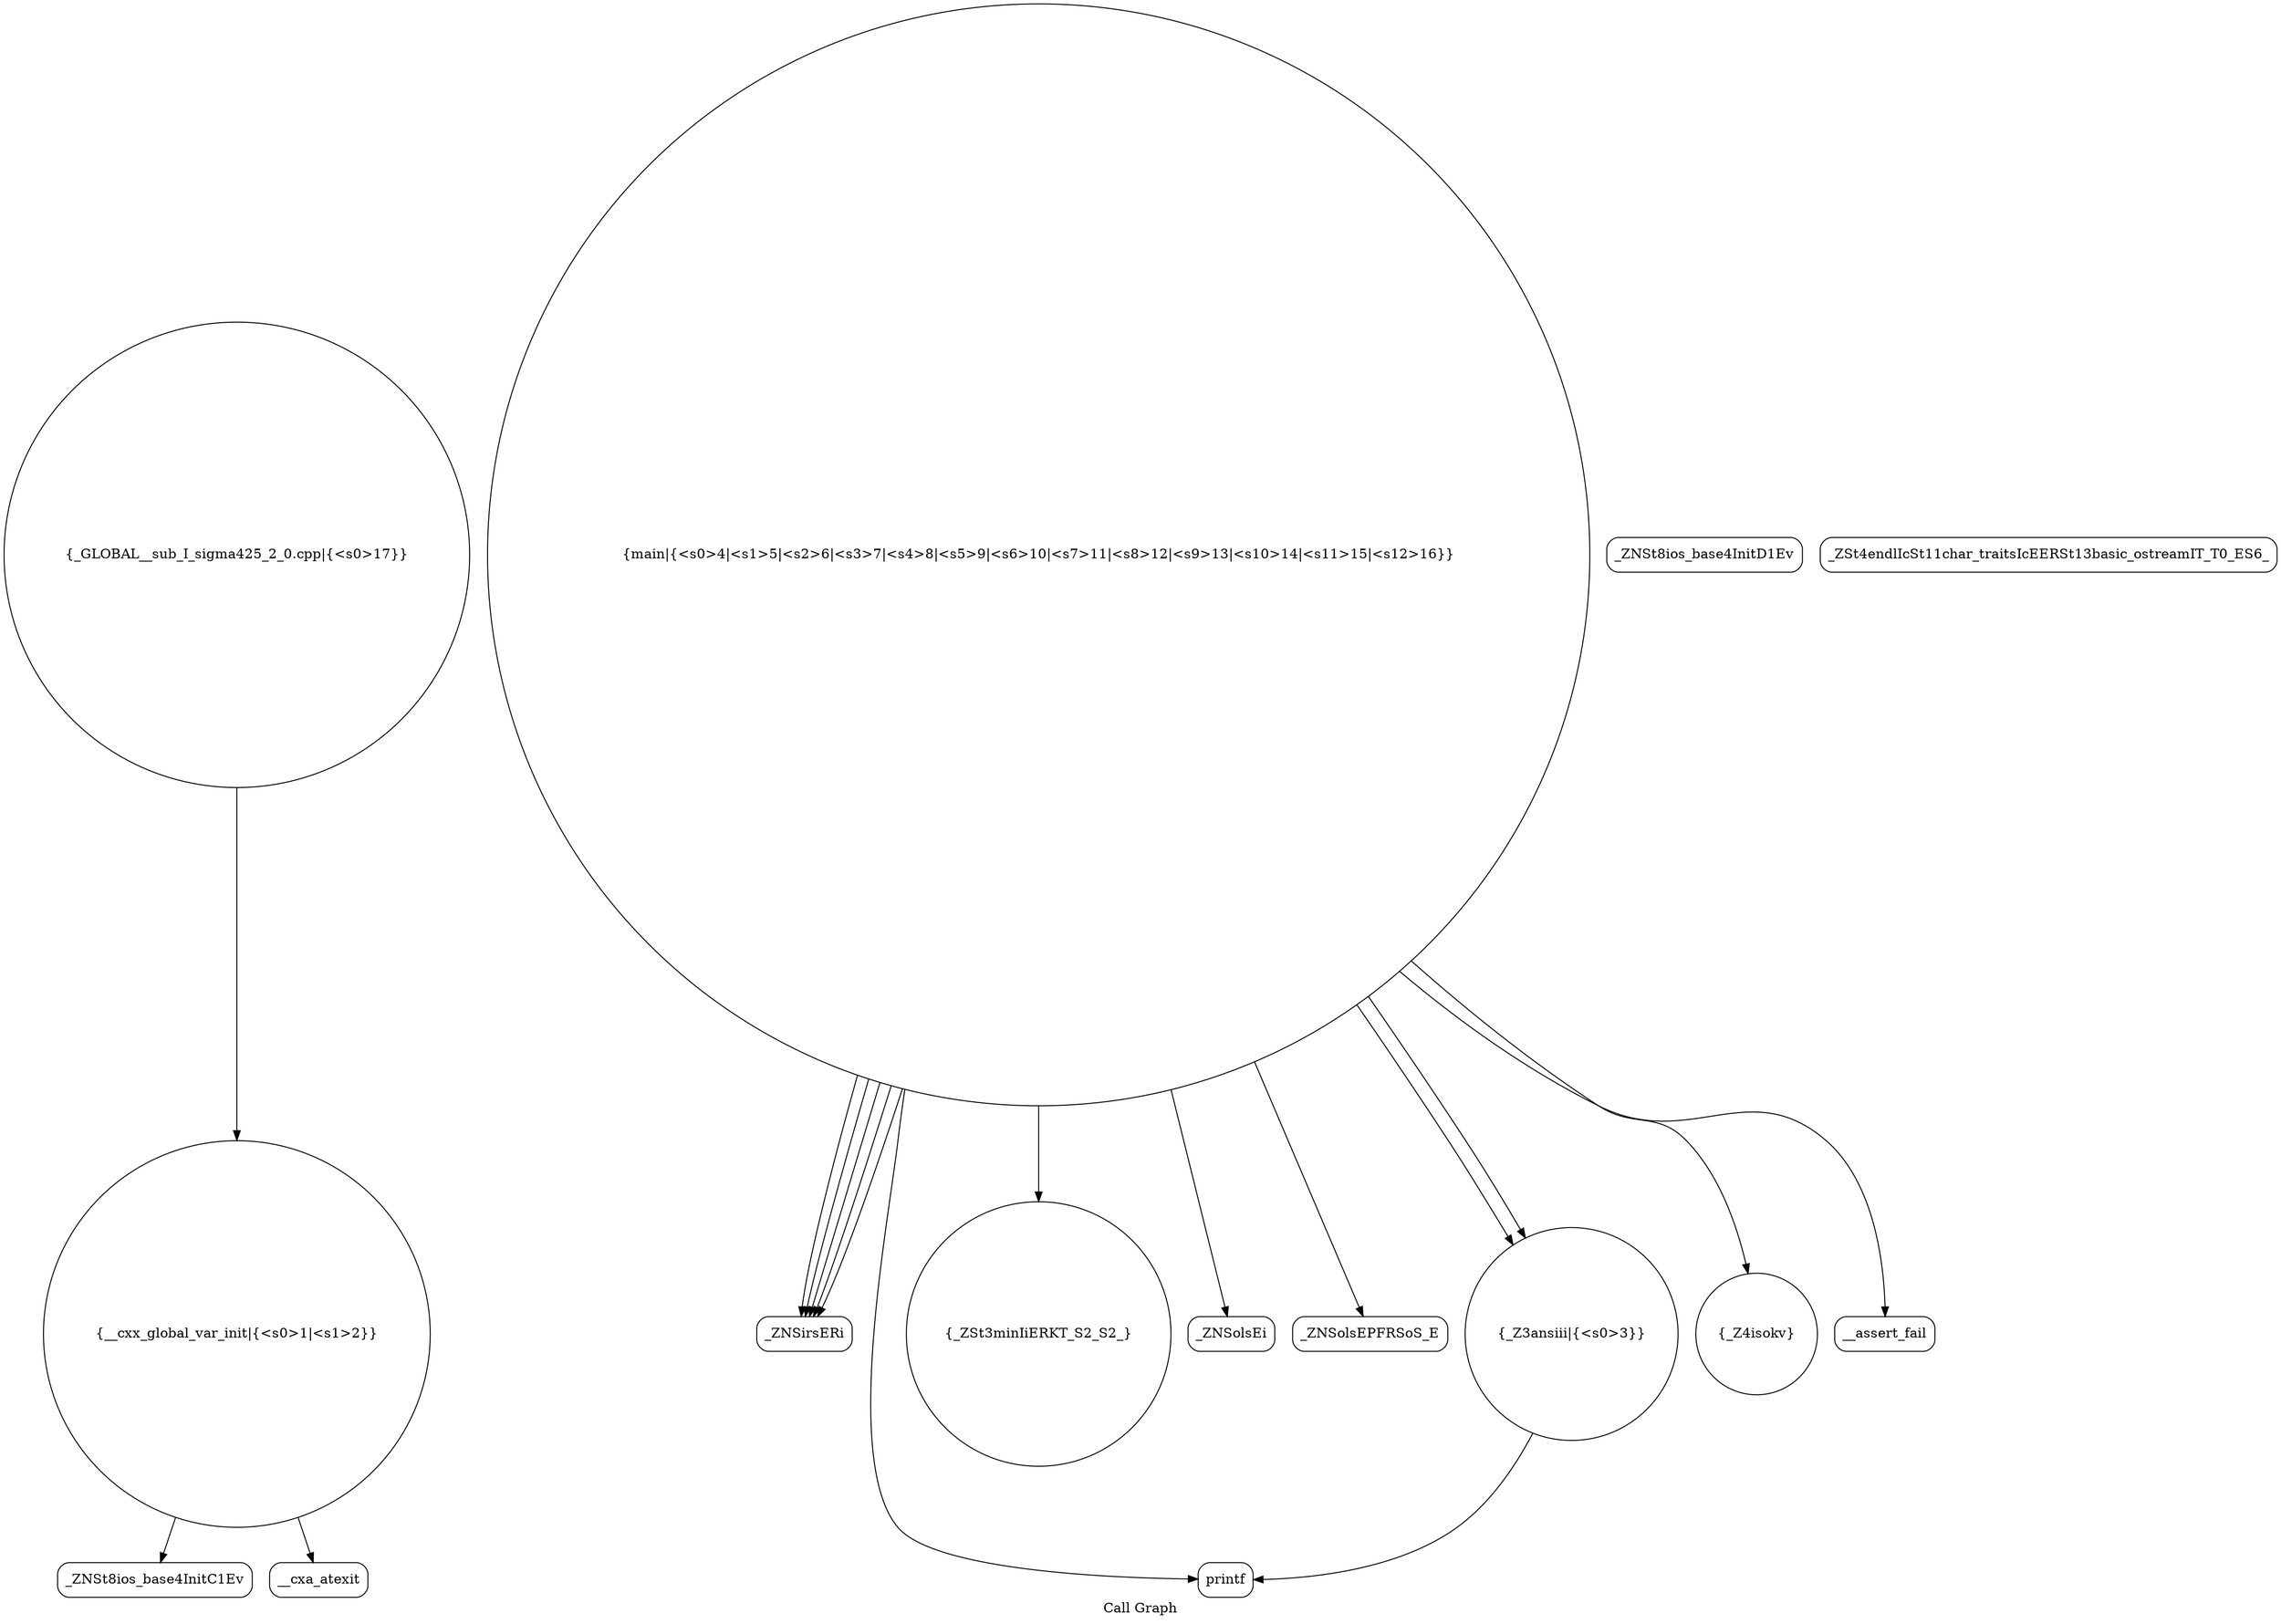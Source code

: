 digraph "Call Graph" {
	label="Call Graph";

	Node0x55d0117091d0 [shape=record,shape=circle,label="{__cxx_global_var_init|{<s0>1|<s1>2}}"];
	Node0x55d0117091d0:s0 -> Node0x55d011709660[color=black];
	Node0x55d0117091d0:s1 -> Node0x55d011709760[color=black];
	Node0x55d011709960 [shape=record,shape=circle,label="{main|{<s0>4|<s1>5|<s2>6|<s3>7|<s4>8|<s5>9|<s6>10|<s7>11|<s8>12|<s9>13|<s10>14|<s11>15|<s12>16}}"];
	Node0x55d011709960:s0 -> Node0x55d0117099e0[color=black];
	Node0x55d011709960:s1 -> Node0x55d0117099e0[color=black];
	Node0x55d011709960:s2 -> Node0x55d0117099e0[color=black];
	Node0x55d011709960:s3 -> Node0x55d0117099e0[color=black];
	Node0x55d011709960:s4 -> Node0x55d0117099e0[color=black];
	Node0x55d011709960:s5 -> Node0x55d011709860[color=black];
	Node0x55d011709960:s6 -> Node0x55d011709ae0[color=black];
	Node0x55d011709960:s7 -> Node0x55d011709a60[color=black];
	Node0x55d011709960:s8 -> Node0x55d011709b60[color=black];
	Node0x55d011709960:s9 -> Node0x55d0117097e0[color=black];
	Node0x55d011709960:s10 -> Node0x55d0117097e0[color=black];
	Node0x55d011709960:s11 -> Node0x55d0117098e0[color=black];
	Node0x55d011709960:s12 -> Node0x55d011709c60[color=black];
	Node0x55d011709ce0 [shape=record,shape=circle,label="{_GLOBAL__sub_I_sigma425_2_0.cpp|{<s0>17}}"];
	Node0x55d011709ce0:s0 -> Node0x55d0117091d0[color=black];
	Node0x55d0117096e0 [shape=record,shape=Mrecord,label="{_ZNSt8ios_base4InitD1Ev}"];
	Node0x55d011709a60 [shape=record,shape=Mrecord,label="{_ZNSolsEi}"];
	Node0x55d0117097e0 [shape=record,shape=circle,label="{_Z3ansiii|{<s0>3}}"];
	Node0x55d0117097e0:s0 -> Node0x55d011709860[color=black];
	Node0x55d011709b60 [shape=record,shape=Mrecord,label="{_ZNSolsEPFRSoS_E}"];
	Node0x55d0117098e0 [shape=record,shape=circle,label="{_Z4isokv}"];
	Node0x55d011709c60 [shape=record,shape=Mrecord,label="{__assert_fail}"];
	Node0x55d011709660 [shape=record,shape=Mrecord,label="{_ZNSt8ios_base4InitC1Ev}"];
	Node0x55d0117099e0 [shape=record,shape=Mrecord,label="{_ZNSirsERi}"];
	Node0x55d011709760 [shape=record,shape=Mrecord,label="{__cxa_atexit}"];
	Node0x55d011709ae0 [shape=record,shape=circle,label="{_ZSt3minIiERKT_S2_S2_}"];
	Node0x55d011709860 [shape=record,shape=Mrecord,label="{printf}"];
	Node0x55d011709be0 [shape=record,shape=Mrecord,label="{_ZSt4endlIcSt11char_traitsIcEERSt13basic_ostreamIT_T0_ES6_}"];
}
